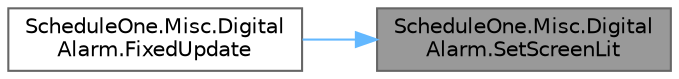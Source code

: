 digraph "ScheduleOne.Misc.DigitalAlarm.SetScreenLit"
{
 // LATEX_PDF_SIZE
  bgcolor="transparent";
  edge [fontname=Helvetica,fontsize=10,labelfontname=Helvetica,labelfontsize=10];
  node [fontname=Helvetica,fontsize=10,shape=box,height=0.2,width=0.4];
  rankdir="RL";
  Node1 [id="Node000001",label="ScheduleOne.Misc.Digital\lAlarm.SetScreenLit",height=0.2,width=0.4,color="gray40", fillcolor="grey60", style="filled", fontcolor="black",tooltip=" "];
  Node1 -> Node2 [id="edge1_Node000001_Node000002",dir="back",color="steelblue1",style="solid",tooltip=" "];
  Node2 [id="Node000002",label="ScheduleOne.Misc.Digital\lAlarm.FixedUpdate",height=0.2,width=0.4,color="grey40", fillcolor="white", style="filled",URL="$class_schedule_one_1_1_misc_1_1_digital_alarm.html#a81d7b0457fc2164d9154d90ec982eb61",tooltip=" "];
}
